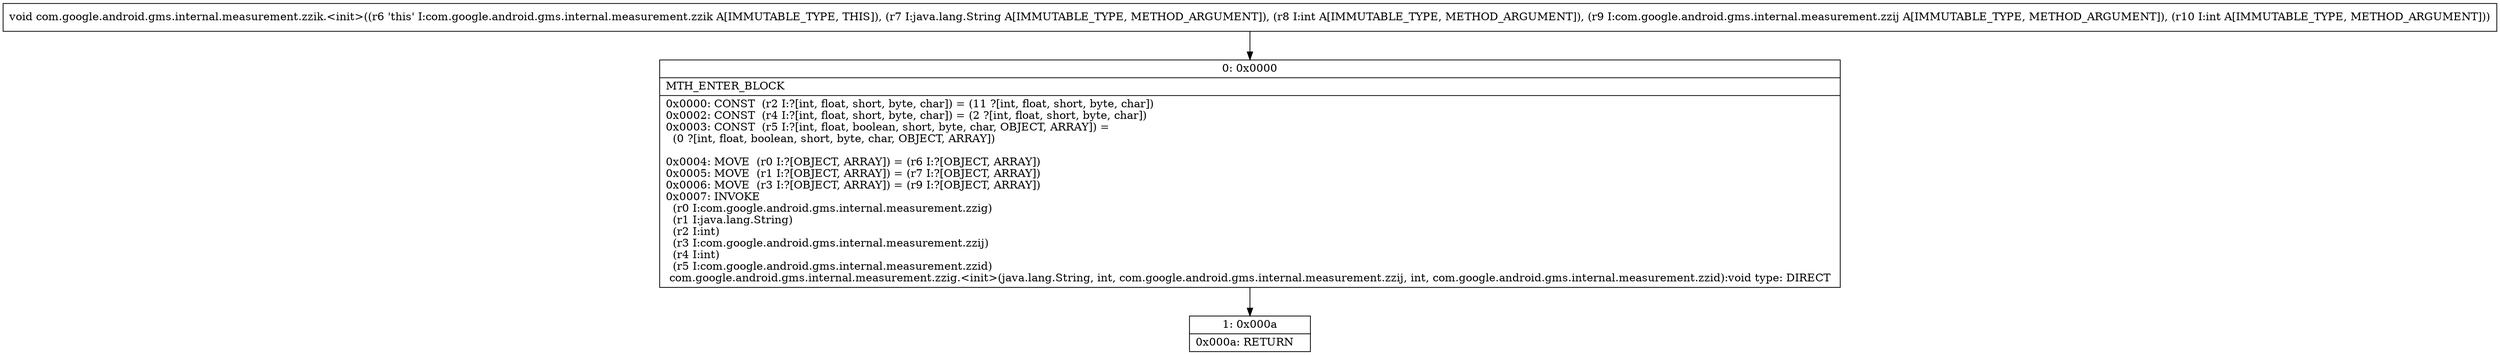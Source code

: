 digraph "CFG forcom.google.android.gms.internal.measurement.zzik.\<init\>(Ljava\/lang\/String;ILcom\/google\/android\/gms\/internal\/measurement\/zzij;I)V" {
Node_0 [shape=record,label="{0\:\ 0x0000|MTH_ENTER_BLOCK\l|0x0000: CONST  (r2 I:?[int, float, short, byte, char]) = (11 ?[int, float, short, byte, char]) \l0x0002: CONST  (r4 I:?[int, float, short, byte, char]) = (2 ?[int, float, short, byte, char]) \l0x0003: CONST  (r5 I:?[int, float, boolean, short, byte, char, OBJECT, ARRAY]) = \l  (0 ?[int, float, boolean, short, byte, char, OBJECT, ARRAY])\l \l0x0004: MOVE  (r0 I:?[OBJECT, ARRAY]) = (r6 I:?[OBJECT, ARRAY]) \l0x0005: MOVE  (r1 I:?[OBJECT, ARRAY]) = (r7 I:?[OBJECT, ARRAY]) \l0x0006: MOVE  (r3 I:?[OBJECT, ARRAY]) = (r9 I:?[OBJECT, ARRAY]) \l0x0007: INVOKE  \l  (r0 I:com.google.android.gms.internal.measurement.zzig)\l  (r1 I:java.lang.String)\l  (r2 I:int)\l  (r3 I:com.google.android.gms.internal.measurement.zzij)\l  (r4 I:int)\l  (r5 I:com.google.android.gms.internal.measurement.zzid)\l com.google.android.gms.internal.measurement.zzig.\<init\>(java.lang.String, int, com.google.android.gms.internal.measurement.zzij, int, com.google.android.gms.internal.measurement.zzid):void type: DIRECT \l}"];
Node_1 [shape=record,label="{1\:\ 0x000a|0x000a: RETURN   \l}"];
MethodNode[shape=record,label="{void com.google.android.gms.internal.measurement.zzik.\<init\>((r6 'this' I:com.google.android.gms.internal.measurement.zzik A[IMMUTABLE_TYPE, THIS]), (r7 I:java.lang.String A[IMMUTABLE_TYPE, METHOD_ARGUMENT]), (r8 I:int A[IMMUTABLE_TYPE, METHOD_ARGUMENT]), (r9 I:com.google.android.gms.internal.measurement.zzij A[IMMUTABLE_TYPE, METHOD_ARGUMENT]), (r10 I:int A[IMMUTABLE_TYPE, METHOD_ARGUMENT])) }"];
MethodNode -> Node_0;
Node_0 -> Node_1;
}

